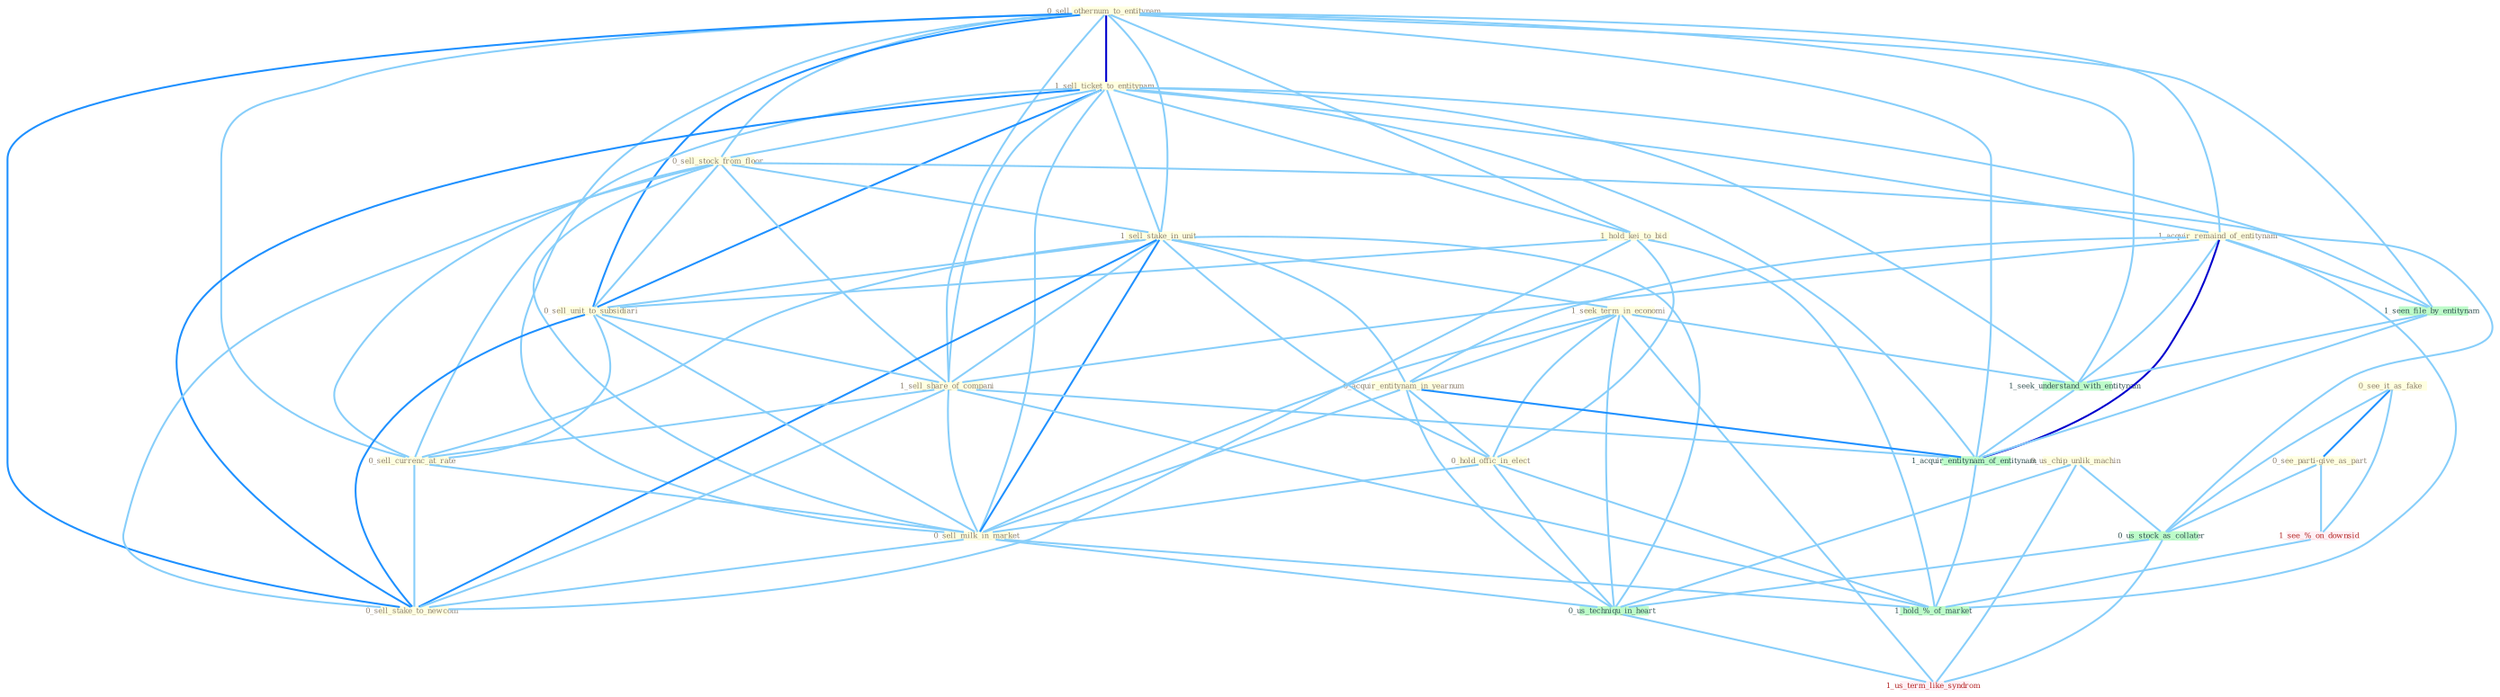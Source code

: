 Graph G{ 
    node
    [shape=polygon,style=filled,width=.5,height=.06,color="#BDFCC9",fixedsize=true,fontsize=4,
    fontcolor="#2f4f4f"];
    {node
    [color="#ffffe0", fontcolor="#8b7d6b"] "0_sell_othernum_to_entitynam " "1_sell_ticket_to_entitynam " "0_sell_stock_from_floor " "1_hold_kei_to_bid " "1_sell_stake_in_unit " "0_sell_unit_to_subsidiari " "1_seek_term_in_economi " "1_acquir_remaind_of_entitynam " "1_sell_share_of_compani " "0_acquir_entitynam_in_yearnum " "0_see_it_as_fake " "0_hold_offic_in_elect " "0_sell_currenc_at_rate " "0_sell_milk_in_market " "0_us_chip_unlik_machin " "0_sell_stake_to_newcom " "0_see_parti-give_as_part "}
{node [color="#fff0f5", fontcolor="#b22222"] "1_see_%_on_downsid " "1_us_term_like_syndrom "}
edge [color="#B0E2FF"];

	"0_sell_othernum_to_entitynam " -- "1_sell_ticket_to_entitynam " [w="3", color="#0000cd" , len=0.6];
	"0_sell_othernum_to_entitynam " -- "0_sell_stock_from_floor " [w="1", color="#87cefa" ];
	"0_sell_othernum_to_entitynam " -- "1_hold_kei_to_bid " [w="1", color="#87cefa" ];
	"0_sell_othernum_to_entitynam " -- "1_sell_stake_in_unit " [w="1", color="#87cefa" ];
	"0_sell_othernum_to_entitynam " -- "0_sell_unit_to_subsidiari " [w="2", color="#1e90ff" , len=0.8];
	"0_sell_othernum_to_entitynam " -- "1_acquir_remaind_of_entitynam " [w="1", color="#87cefa" ];
	"0_sell_othernum_to_entitynam " -- "1_sell_share_of_compani " [w="1", color="#87cefa" ];
	"0_sell_othernum_to_entitynam " -- "0_sell_currenc_at_rate " [w="1", color="#87cefa" ];
	"0_sell_othernum_to_entitynam " -- "0_sell_milk_in_market " [w="1", color="#87cefa" ];
	"0_sell_othernum_to_entitynam " -- "0_sell_stake_to_newcom " [w="2", color="#1e90ff" , len=0.8];
	"0_sell_othernum_to_entitynam " -- "1_seen_file_by_entitynam " [w="1", color="#87cefa" ];
	"0_sell_othernum_to_entitynam " -- "1_seek_understand_with_entitynam " [w="1", color="#87cefa" ];
	"0_sell_othernum_to_entitynam " -- "1_acquir_entitynam_of_entitynam " [w="1", color="#87cefa" ];
	"1_sell_ticket_to_entitynam " -- "0_sell_stock_from_floor " [w="1", color="#87cefa" ];
	"1_sell_ticket_to_entitynam " -- "1_hold_kei_to_bid " [w="1", color="#87cefa" ];
	"1_sell_ticket_to_entitynam " -- "1_sell_stake_in_unit " [w="1", color="#87cefa" ];
	"1_sell_ticket_to_entitynam " -- "0_sell_unit_to_subsidiari " [w="2", color="#1e90ff" , len=0.8];
	"1_sell_ticket_to_entitynam " -- "1_acquir_remaind_of_entitynam " [w="1", color="#87cefa" ];
	"1_sell_ticket_to_entitynam " -- "1_sell_share_of_compani " [w="1", color="#87cefa" ];
	"1_sell_ticket_to_entitynam " -- "0_sell_currenc_at_rate " [w="1", color="#87cefa" ];
	"1_sell_ticket_to_entitynam " -- "0_sell_milk_in_market " [w="1", color="#87cefa" ];
	"1_sell_ticket_to_entitynam " -- "0_sell_stake_to_newcom " [w="2", color="#1e90ff" , len=0.8];
	"1_sell_ticket_to_entitynam " -- "1_seen_file_by_entitynam " [w="1", color="#87cefa" ];
	"1_sell_ticket_to_entitynam " -- "1_seek_understand_with_entitynam " [w="1", color="#87cefa" ];
	"1_sell_ticket_to_entitynam " -- "1_acquir_entitynam_of_entitynam " [w="1", color="#87cefa" ];
	"0_sell_stock_from_floor " -- "1_sell_stake_in_unit " [w="1", color="#87cefa" ];
	"0_sell_stock_from_floor " -- "0_sell_unit_to_subsidiari " [w="1", color="#87cefa" ];
	"0_sell_stock_from_floor " -- "1_sell_share_of_compani " [w="1", color="#87cefa" ];
	"0_sell_stock_from_floor " -- "0_sell_currenc_at_rate " [w="1", color="#87cefa" ];
	"0_sell_stock_from_floor " -- "0_sell_milk_in_market " [w="1", color="#87cefa" ];
	"0_sell_stock_from_floor " -- "0_sell_stake_to_newcom " [w="1", color="#87cefa" ];
	"0_sell_stock_from_floor " -- "0_us_stock_as_collater " [w="1", color="#87cefa" ];
	"1_hold_kei_to_bid " -- "0_sell_unit_to_subsidiari " [w="1", color="#87cefa" ];
	"1_hold_kei_to_bid " -- "0_hold_offic_in_elect " [w="1", color="#87cefa" ];
	"1_hold_kei_to_bid " -- "0_sell_stake_to_newcom " [w="1", color="#87cefa" ];
	"1_hold_kei_to_bid " -- "1_hold_%_of_market " [w="1", color="#87cefa" ];
	"1_sell_stake_in_unit " -- "0_sell_unit_to_subsidiari " [w="1", color="#87cefa" ];
	"1_sell_stake_in_unit " -- "1_seek_term_in_economi " [w="1", color="#87cefa" ];
	"1_sell_stake_in_unit " -- "1_sell_share_of_compani " [w="1", color="#87cefa" ];
	"1_sell_stake_in_unit " -- "0_acquir_entitynam_in_yearnum " [w="1", color="#87cefa" ];
	"1_sell_stake_in_unit " -- "0_hold_offic_in_elect " [w="1", color="#87cefa" ];
	"1_sell_stake_in_unit " -- "0_sell_currenc_at_rate " [w="1", color="#87cefa" ];
	"1_sell_stake_in_unit " -- "0_sell_milk_in_market " [w="2", color="#1e90ff" , len=0.8];
	"1_sell_stake_in_unit " -- "0_sell_stake_to_newcom " [w="2", color="#1e90ff" , len=0.8];
	"1_sell_stake_in_unit " -- "0_us_techniqu_in_heart " [w="1", color="#87cefa" ];
	"0_sell_unit_to_subsidiari " -- "1_sell_share_of_compani " [w="1", color="#87cefa" ];
	"0_sell_unit_to_subsidiari " -- "0_sell_currenc_at_rate " [w="1", color="#87cefa" ];
	"0_sell_unit_to_subsidiari " -- "0_sell_milk_in_market " [w="1", color="#87cefa" ];
	"0_sell_unit_to_subsidiari " -- "0_sell_stake_to_newcom " [w="2", color="#1e90ff" , len=0.8];
	"1_seek_term_in_economi " -- "0_acquir_entitynam_in_yearnum " [w="1", color="#87cefa" ];
	"1_seek_term_in_economi " -- "0_hold_offic_in_elect " [w="1", color="#87cefa" ];
	"1_seek_term_in_economi " -- "0_sell_milk_in_market " [w="1", color="#87cefa" ];
	"1_seek_term_in_economi " -- "1_seek_understand_with_entitynam " [w="1", color="#87cefa" ];
	"1_seek_term_in_economi " -- "0_us_techniqu_in_heart " [w="1", color="#87cefa" ];
	"1_seek_term_in_economi " -- "1_us_term_like_syndrom " [w="1", color="#87cefa" ];
	"1_acquir_remaind_of_entitynam " -- "1_sell_share_of_compani " [w="1", color="#87cefa" ];
	"1_acquir_remaind_of_entitynam " -- "0_acquir_entitynam_in_yearnum " [w="1", color="#87cefa" ];
	"1_acquir_remaind_of_entitynam " -- "1_seen_file_by_entitynam " [w="1", color="#87cefa" ];
	"1_acquir_remaind_of_entitynam " -- "1_seek_understand_with_entitynam " [w="1", color="#87cefa" ];
	"1_acquir_remaind_of_entitynam " -- "1_acquir_entitynam_of_entitynam " [w="3", color="#0000cd" , len=0.6];
	"1_acquir_remaind_of_entitynam " -- "1_hold_%_of_market " [w="1", color="#87cefa" ];
	"1_sell_share_of_compani " -- "0_sell_currenc_at_rate " [w="1", color="#87cefa" ];
	"1_sell_share_of_compani " -- "0_sell_milk_in_market " [w="1", color="#87cefa" ];
	"1_sell_share_of_compani " -- "0_sell_stake_to_newcom " [w="1", color="#87cefa" ];
	"1_sell_share_of_compani " -- "1_acquir_entitynam_of_entitynam " [w="1", color="#87cefa" ];
	"1_sell_share_of_compani " -- "1_hold_%_of_market " [w="1", color="#87cefa" ];
	"0_acquir_entitynam_in_yearnum " -- "0_hold_offic_in_elect " [w="1", color="#87cefa" ];
	"0_acquir_entitynam_in_yearnum " -- "0_sell_milk_in_market " [w="1", color="#87cefa" ];
	"0_acquir_entitynam_in_yearnum " -- "1_acquir_entitynam_of_entitynam " [w="2", color="#1e90ff" , len=0.8];
	"0_acquir_entitynam_in_yearnum " -- "0_us_techniqu_in_heart " [w="1", color="#87cefa" ];
	"0_see_it_as_fake " -- "0_see_parti-give_as_part " [w="2", color="#1e90ff" , len=0.8];
	"0_see_it_as_fake " -- "0_us_stock_as_collater " [w="1", color="#87cefa" ];
	"0_see_it_as_fake " -- "1_see_%_on_downsid " [w="1", color="#87cefa" ];
	"0_hold_offic_in_elect " -- "0_sell_milk_in_market " [w="1", color="#87cefa" ];
	"0_hold_offic_in_elect " -- "0_us_techniqu_in_heart " [w="1", color="#87cefa" ];
	"0_hold_offic_in_elect " -- "1_hold_%_of_market " [w="1", color="#87cefa" ];
	"0_sell_currenc_at_rate " -- "0_sell_milk_in_market " [w="1", color="#87cefa" ];
	"0_sell_currenc_at_rate " -- "0_sell_stake_to_newcom " [w="1", color="#87cefa" ];
	"0_sell_milk_in_market " -- "0_sell_stake_to_newcom " [w="1", color="#87cefa" ];
	"0_sell_milk_in_market " -- "0_us_techniqu_in_heart " [w="1", color="#87cefa" ];
	"0_sell_milk_in_market " -- "1_hold_%_of_market " [w="1", color="#87cefa" ];
	"0_us_chip_unlik_machin " -- "0_us_stock_as_collater " [w="1", color="#87cefa" ];
	"0_us_chip_unlik_machin " -- "0_us_techniqu_in_heart " [w="1", color="#87cefa" ];
	"0_us_chip_unlik_machin " -- "1_us_term_like_syndrom " [w="1", color="#87cefa" ];
	"0_see_parti-give_as_part " -- "0_us_stock_as_collater " [w="1", color="#87cefa" ];
	"0_see_parti-give_as_part " -- "1_see_%_on_downsid " [w="1", color="#87cefa" ];
	"1_seen_file_by_entitynam " -- "1_seek_understand_with_entitynam " [w="1", color="#87cefa" ];
	"1_seen_file_by_entitynam " -- "1_acquir_entitynam_of_entitynam " [w="1", color="#87cefa" ];
	"0_us_stock_as_collater " -- "0_us_techniqu_in_heart " [w="1", color="#87cefa" ];
	"0_us_stock_as_collater " -- "1_us_term_like_syndrom " [w="1", color="#87cefa" ];
	"1_seek_understand_with_entitynam " -- "1_acquir_entitynam_of_entitynam " [w="1", color="#87cefa" ];
	"1_acquir_entitynam_of_entitynam " -- "1_hold_%_of_market " [w="1", color="#87cefa" ];
	"0_us_techniqu_in_heart " -- "1_us_term_like_syndrom " [w="1", color="#87cefa" ];
	"1_see_%_on_downsid " -- "1_hold_%_of_market " [w="1", color="#87cefa" ];
}